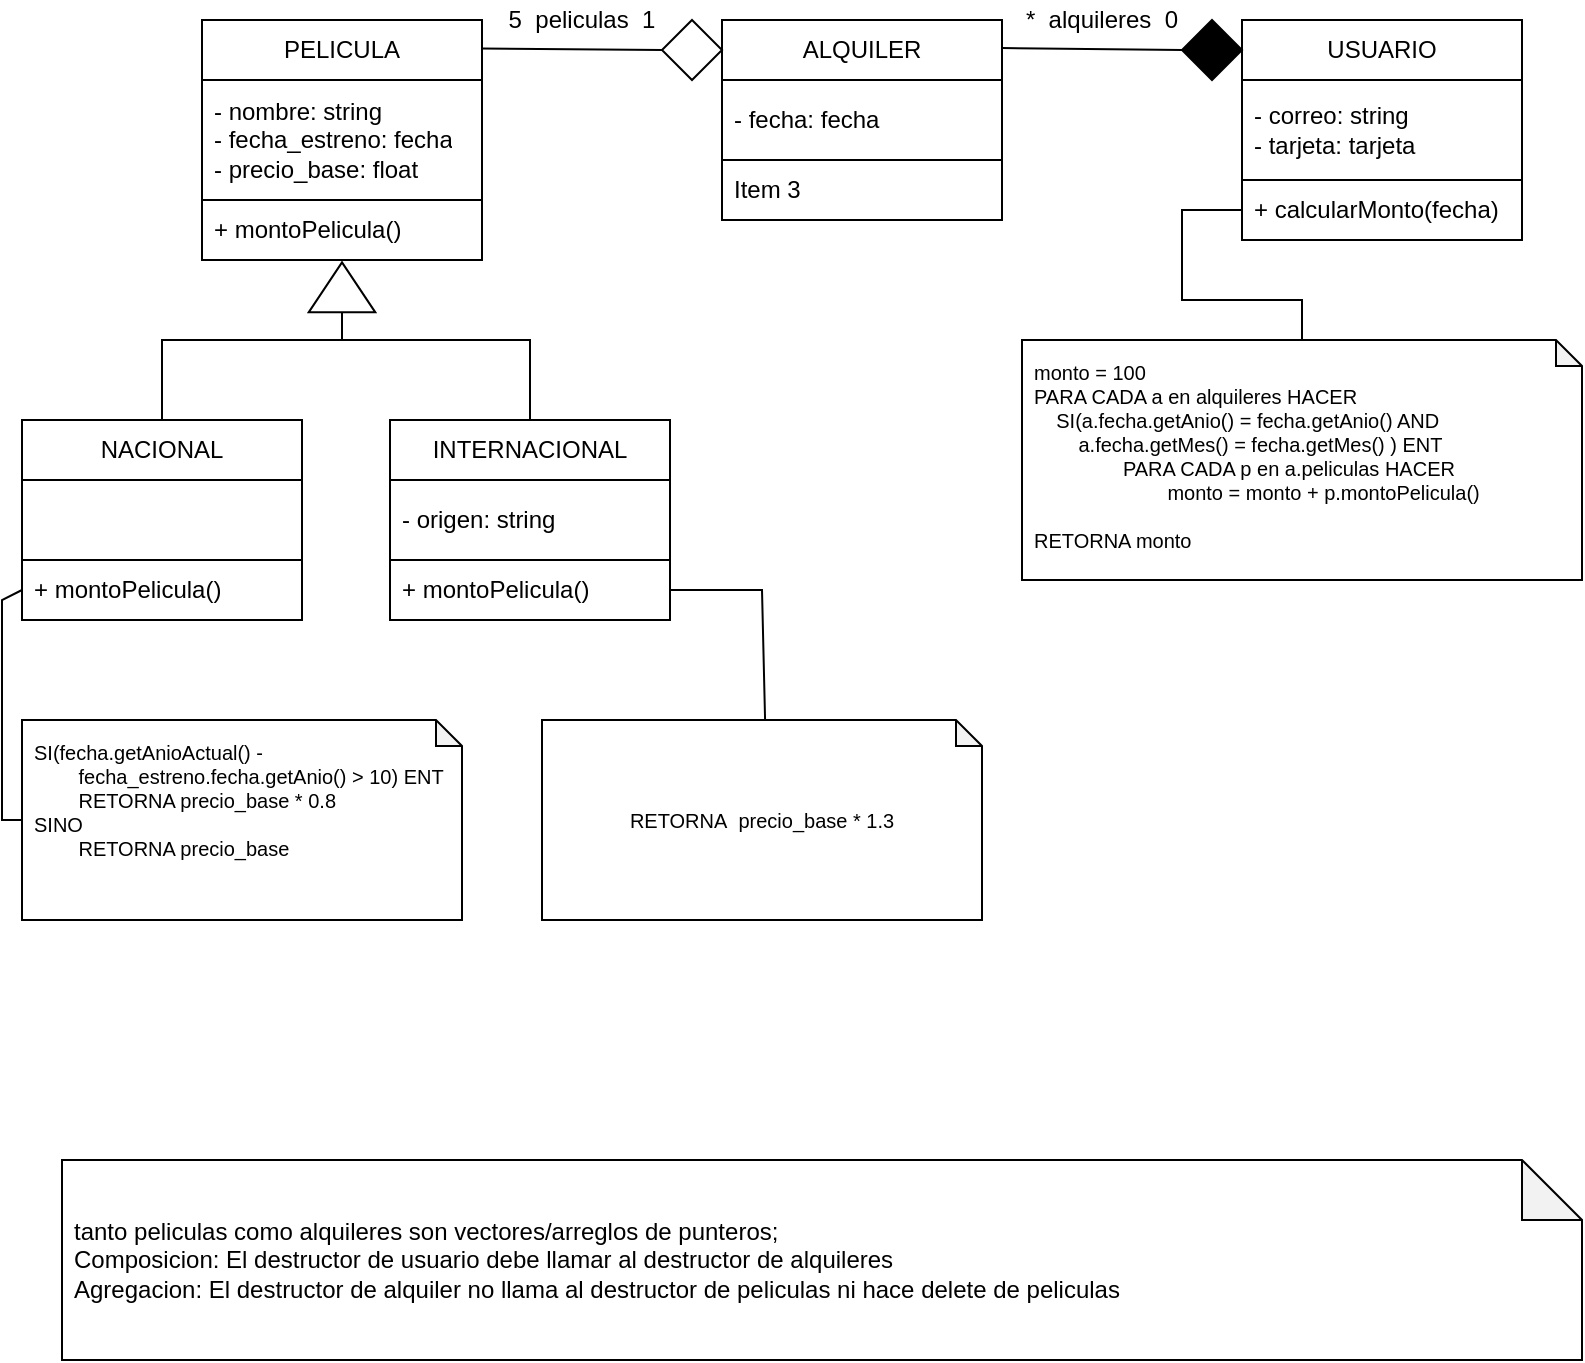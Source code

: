 <mxfile version="22.0.3" type="device">
  <diagram name="Página-1" id="EEPCAmMW9igjxWcW5WQs">
    <mxGraphModel dx="880" dy="561" grid="1" gridSize="10" guides="1" tooltips="1" connect="1" arrows="1" fold="1" page="1" pageScale="1" pageWidth="827" pageHeight="1169" math="0" shadow="0">
      <root>
        <mxCell id="0" />
        <mxCell id="1" parent="0" />
        <mxCell id="PgLXaMmoWq8JoKH9Fzph-1" value="PELICULA" style="swimlane;fontStyle=0;childLayout=stackLayout;horizontal=1;startSize=30;horizontalStack=0;resizeParent=1;resizeParentMax=0;resizeLast=0;collapsible=1;marginBottom=0;whiteSpace=wrap;html=1;" parent="1" vertex="1">
          <mxGeometry x="110" y="80" width="140" height="120" as="geometry" />
        </mxCell>
        <mxCell id="PgLXaMmoWq8JoKH9Fzph-2" value="- nombre: string&lt;br&gt;- fecha_estreno: fecha&lt;br&gt;- precio_base: float" style="text;strokeColor=default;fillColor=none;align=left;verticalAlign=middle;spacingLeft=4;spacingRight=4;overflow=hidden;points=[[0,0.5],[1,0.5]];portConstraint=eastwest;rotatable=0;whiteSpace=wrap;html=1;" parent="PgLXaMmoWq8JoKH9Fzph-1" vertex="1">
          <mxGeometry y="30" width="140" height="60" as="geometry" />
        </mxCell>
        <mxCell id="PgLXaMmoWq8JoKH9Fzph-4" value="+ montoPelicula()" style="text;strokeColor=none;fillColor=none;align=left;verticalAlign=middle;spacingLeft=4;spacingRight=4;overflow=hidden;points=[[0,0.5],[1,0.5]];portConstraint=eastwest;rotatable=0;whiteSpace=wrap;html=1;" parent="PgLXaMmoWq8JoKH9Fzph-1" vertex="1">
          <mxGeometry y="90" width="140" height="30" as="geometry" />
        </mxCell>
        <mxCell id="PgLXaMmoWq8JoKH9Fzph-5" value="ALQUILER" style="swimlane;fontStyle=0;childLayout=stackLayout;horizontal=1;startSize=30;horizontalStack=0;resizeParent=1;resizeParentMax=0;resizeLast=0;collapsible=1;marginBottom=0;whiteSpace=wrap;html=1;" parent="1" vertex="1">
          <mxGeometry x="370" y="80" width="140" height="100" as="geometry" />
        </mxCell>
        <mxCell id="PgLXaMmoWq8JoKH9Fzph-6" value="- fecha: fecha" style="text;strokeColor=default;fillColor=none;align=left;verticalAlign=middle;spacingLeft=4;spacingRight=4;overflow=hidden;points=[[0,0.5],[1,0.5]];portConstraint=eastwest;rotatable=0;whiteSpace=wrap;html=1;" parent="PgLXaMmoWq8JoKH9Fzph-5" vertex="1">
          <mxGeometry y="30" width="140" height="40" as="geometry" />
        </mxCell>
        <mxCell id="PgLXaMmoWq8JoKH9Fzph-7" value="Item 3" style="text;strokeColor=none;fillColor=none;align=left;verticalAlign=middle;spacingLeft=4;spacingRight=4;overflow=hidden;points=[[0,0.5],[1,0.5]];portConstraint=eastwest;rotatable=0;whiteSpace=wrap;html=1;" parent="PgLXaMmoWq8JoKH9Fzph-5" vertex="1">
          <mxGeometry y="70" width="140" height="30" as="geometry" />
        </mxCell>
        <mxCell id="PgLXaMmoWq8JoKH9Fzph-11" value="USUARIO" style="swimlane;fontStyle=0;childLayout=stackLayout;horizontal=1;startSize=30;horizontalStack=0;resizeParent=1;resizeParentMax=0;resizeLast=0;collapsible=1;marginBottom=0;whiteSpace=wrap;html=1;" parent="1" vertex="1">
          <mxGeometry x="630" y="80" width="140" height="110" as="geometry" />
        </mxCell>
        <mxCell id="PgLXaMmoWq8JoKH9Fzph-12" value="- correo: string&lt;br&gt;- tarjeta: tarjeta" style="text;strokeColor=default;fillColor=none;align=left;verticalAlign=middle;spacingLeft=4;spacingRight=4;overflow=hidden;points=[[0,0.5],[1,0.5]];portConstraint=eastwest;rotatable=0;whiteSpace=wrap;html=1;" parent="PgLXaMmoWq8JoKH9Fzph-11" vertex="1">
          <mxGeometry y="30" width="140" height="50" as="geometry" />
        </mxCell>
        <mxCell id="PgLXaMmoWq8JoKH9Fzph-13" value="+ calcularMonto(fecha)" style="text;strokeColor=none;fillColor=none;align=left;verticalAlign=middle;spacingLeft=4;spacingRight=4;overflow=hidden;points=[[0,0.5],[1,0.5]];portConstraint=eastwest;rotatable=0;whiteSpace=wrap;html=1;" parent="PgLXaMmoWq8JoKH9Fzph-11" vertex="1">
          <mxGeometry y="80" width="140" height="30" as="geometry" />
        </mxCell>
        <mxCell id="PgLXaMmoWq8JoKH9Fzph-14" value="NACIONAL" style="swimlane;fontStyle=0;childLayout=stackLayout;horizontal=1;startSize=30;horizontalStack=0;resizeParent=1;resizeParentMax=0;resizeLast=0;collapsible=1;marginBottom=0;whiteSpace=wrap;html=1;" parent="1" vertex="1">
          <mxGeometry x="20" y="280" width="140" height="100" as="geometry" />
        </mxCell>
        <mxCell id="PgLXaMmoWq8JoKH9Fzph-15" value="" style="text;strokeColor=default;fillColor=none;align=left;verticalAlign=middle;spacingLeft=4;spacingRight=4;overflow=hidden;points=[[0,0.5],[1,0.5]];portConstraint=eastwest;rotatable=0;whiteSpace=wrap;html=1;" parent="PgLXaMmoWq8JoKH9Fzph-14" vertex="1">
          <mxGeometry y="30" width="140" height="40" as="geometry" />
        </mxCell>
        <mxCell id="PgLXaMmoWq8JoKH9Fzph-16" value="+ montoPelicula()" style="text;strokeColor=none;fillColor=none;align=left;verticalAlign=middle;spacingLeft=4;spacingRight=4;overflow=hidden;points=[[0,0.5],[1,0.5]];portConstraint=eastwest;rotatable=0;whiteSpace=wrap;html=1;" parent="PgLXaMmoWq8JoKH9Fzph-14" vertex="1">
          <mxGeometry y="70" width="140" height="30" as="geometry" />
        </mxCell>
        <mxCell id="PgLXaMmoWq8JoKH9Fzph-17" value="INTERNACIONAL" style="swimlane;fontStyle=0;childLayout=stackLayout;horizontal=1;startSize=30;horizontalStack=0;resizeParent=1;resizeParentMax=0;resizeLast=0;collapsible=1;marginBottom=0;whiteSpace=wrap;html=1;" parent="1" vertex="1">
          <mxGeometry x="204" y="280" width="140" height="100" as="geometry" />
        </mxCell>
        <mxCell id="PgLXaMmoWq8JoKH9Fzph-18" value="- origen: string" style="text;strokeColor=default;fillColor=none;align=left;verticalAlign=middle;spacingLeft=4;spacingRight=4;overflow=hidden;points=[[0,0.5],[1,0.5]];portConstraint=eastwest;rotatable=0;whiteSpace=wrap;html=1;" parent="PgLXaMmoWq8JoKH9Fzph-17" vertex="1">
          <mxGeometry y="30" width="140" height="40" as="geometry" />
        </mxCell>
        <mxCell id="PgLXaMmoWq8JoKH9Fzph-19" value="+ montoPelicula()" style="text;strokeColor=none;fillColor=none;align=left;verticalAlign=middle;spacingLeft=4;spacingRight=4;overflow=hidden;points=[[0,0.5],[1,0.5]];portConstraint=eastwest;rotatable=0;whiteSpace=wrap;html=1;" parent="PgLXaMmoWq8JoKH9Fzph-17" vertex="1">
          <mxGeometry y="70" width="140" height="30" as="geometry" />
        </mxCell>
        <mxCell id="PgLXaMmoWq8JoKH9Fzph-20" value="" style="triangle;whiteSpace=wrap;html=1;rotation=-90;" parent="1" vertex="1">
          <mxGeometry x="167.5" y="197" width="25" height="33.33" as="geometry" />
        </mxCell>
        <mxCell id="PgLXaMmoWq8JoKH9Fzph-21" value="" style="endArrow=none;html=1;rounded=0;entryX=0;entryY=0.5;entryDx=0;entryDy=0;exitX=0.5;exitY=0;exitDx=0;exitDy=0;" parent="1" source="PgLXaMmoWq8JoKH9Fzph-14" target="PgLXaMmoWq8JoKH9Fzph-20" edge="1">
          <mxGeometry width="50" height="50" relative="1" as="geometry">
            <mxPoint x="370" y="300" as="sourcePoint" />
            <mxPoint x="420" y="250" as="targetPoint" />
            <Array as="points">
              <mxPoint x="90" y="240" />
              <mxPoint x="180" y="240" />
            </Array>
          </mxGeometry>
        </mxCell>
        <mxCell id="PgLXaMmoWq8JoKH9Fzph-22" value="" style="endArrow=none;html=1;rounded=0;entryX=0.5;entryY=0;entryDx=0;entryDy=0;exitX=0;exitY=0.5;exitDx=0;exitDy=0;" parent="1" source="PgLXaMmoWq8JoKH9Fzph-20" target="PgLXaMmoWq8JoKH9Fzph-17" edge="1">
          <mxGeometry width="50" height="50" relative="1" as="geometry">
            <mxPoint x="190" y="290" as="sourcePoint" />
            <mxPoint x="240" y="240" as="targetPoint" />
            <Array as="points">
              <mxPoint x="180" y="240" />
              <mxPoint x="274" y="240" />
            </Array>
          </mxGeometry>
        </mxCell>
        <mxCell id="PgLXaMmoWq8JoKH9Fzph-23" value="" style="rhombus;whiteSpace=wrap;html=1;" parent="1" vertex="1">
          <mxGeometry x="340" y="80" width="30" height="30" as="geometry" />
        </mxCell>
        <mxCell id="PgLXaMmoWq8JoKH9Fzph-24" value="" style="endArrow=none;html=1;rounded=0;entryX=0;entryY=0.5;entryDx=0;entryDy=0;exitX=0.998;exitY=0.119;exitDx=0;exitDy=0;exitPerimeter=0;" parent="1" source="PgLXaMmoWq8JoKH9Fzph-1" target="PgLXaMmoWq8JoKH9Fzph-23" edge="1">
          <mxGeometry width="50" height="50" relative="1" as="geometry">
            <mxPoint x="290" y="140" as="sourcePoint" />
            <mxPoint x="340" y="90" as="targetPoint" />
          </mxGeometry>
        </mxCell>
        <mxCell id="PgLXaMmoWq8JoKH9Fzph-25" value="5&amp;nbsp; peliculas&amp;nbsp; 1" style="text;html=1;strokeColor=none;fillColor=none;align=center;verticalAlign=middle;whiteSpace=wrap;rounded=0;" parent="1" vertex="1">
          <mxGeometry x="260" y="70" width="80" height="20" as="geometry" />
        </mxCell>
        <mxCell id="PgLXaMmoWq8JoKH9Fzph-26" value="" style="rhombus;whiteSpace=wrap;html=1;fillColor=#000000;" parent="1" vertex="1">
          <mxGeometry x="600" y="80" width="30" height="30" as="geometry" />
        </mxCell>
        <mxCell id="PgLXaMmoWq8JoKH9Fzph-27" value="" style="endArrow=none;html=1;rounded=0;entryX=0;entryY=0.5;entryDx=0;entryDy=0;exitX=0.998;exitY=0.119;exitDx=0;exitDy=0;exitPerimeter=0;" parent="1" target="PgLXaMmoWq8JoKH9Fzph-26" edge="1">
          <mxGeometry width="50" height="50" relative="1" as="geometry">
            <mxPoint x="510" y="94" as="sourcePoint" />
            <mxPoint x="600" y="90" as="targetPoint" />
          </mxGeometry>
        </mxCell>
        <mxCell id="PgLXaMmoWq8JoKH9Fzph-28" value="*&amp;nbsp; alquileres&amp;nbsp; 0" style="text;html=1;strokeColor=none;fillColor=none;align=center;verticalAlign=middle;whiteSpace=wrap;rounded=0;" parent="1" vertex="1">
          <mxGeometry x="510" y="70" width="100" height="20" as="geometry" />
        </mxCell>
        <mxCell id="PgLXaMmoWq8JoKH9Fzph-30" value="RETORNA&amp;nbsp; precio_base * 1.3" style="shape=note;whiteSpace=wrap;html=1;backgroundOutline=1;darkOpacity=0.05;size=13;align=center;verticalAlign=middle;perimeterSpacing=0;fontSize=10;spacing=6;" parent="1" vertex="1">
          <mxGeometry x="280" y="430" width="220" height="100" as="geometry" />
        </mxCell>
        <mxCell id="PgLXaMmoWq8JoKH9Fzph-31" value="SI(fecha.getAnioActual() - &lt;span style=&quot;white-space: pre; font-size: 10px;&quot;&gt;&#x9;&lt;/span&gt;fecha_estreno.fecha.getAnio() &amp;gt; 10) ENT&lt;br style=&quot;font-size: 10px;&quot;&gt;&lt;span style=&quot;white-space: pre; font-size: 10px;&quot;&gt;&#x9;&lt;/span&gt;RETORNA precio_base * 0.8&lt;br&gt;SINO&lt;br&gt;&lt;span style=&quot;white-space: pre;&quot;&gt;&#x9;&lt;/span&gt;RETORNA precio_base" style="shape=note;whiteSpace=wrap;html=1;backgroundOutline=1;darkOpacity=0.05;size=13;align=left;verticalAlign=top;perimeterSpacing=0;fontSize=10;spacing=6;" parent="1" vertex="1">
          <mxGeometry x="20" y="430" width="220" height="100" as="geometry" />
        </mxCell>
        <mxCell id="PgLXaMmoWq8JoKH9Fzph-32" value="" style="endArrow=none;html=1;rounded=0;entryX=0;entryY=0.5;entryDx=0;entryDy=0;exitX=0;exitY=0.5;exitDx=0;exitDy=0;exitPerimeter=0;" parent="1" source="PgLXaMmoWq8JoKH9Fzph-31" target="PgLXaMmoWq8JoKH9Fzph-16" edge="1">
          <mxGeometry width="50" height="50" relative="1" as="geometry">
            <mxPoint x="400" y="400" as="sourcePoint" />
            <mxPoint x="450" y="350" as="targetPoint" />
            <Array as="points">
              <mxPoint x="10" y="480" />
              <mxPoint x="10" y="370" />
            </Array>
          </mxGeometry>
        </mxCell>
        <mxCell id="PgLXaMmoWq8JoKH9Fzph-34" value="monto = 100&lt;br&gt;PARA CADA a en alquileres HACER&lt;br&gt;&lt;span style=&quot;&quot;&gt;&lt;span style=&quot;white-space: pre;&quot;&gt;&amp;nbsp;&amp;nbsp;&amp;nbsp;&amp;nbsp;&lt;/span&gt;&lt;/span&gt;SI(a.fecha.getAnio() = fecha.getAnio() AND&lt;br&gt;&lt;span style=&quot;&quot;&gt;&lt;span style=&quot;white-space: pre;&quot;&gt;&amp;nbsp;&amp;nbsp;&amp;nbsp;&amp;nbsp;&lt;/span&gt;&lt;/span&gt;&lt;span style=&quot;&quot;&gt;&lt;span style=&quot;white-space: pre;&quot;&gt;&amp;nbsp;&amp;nbsp;&amp;nbsp;&amp;nbsp;&lt;/span&gt;&lt;/span&gt;a.fecha.getMes() = fecha.getMes()&amp;nbsp;) ENT&lt;br&gt;&lt;span style=&quot;white-space: pre;&quot;&gt;&#x9;&lt;/span&gt;&lt;span style=&quot;white-space: pre;&quot;&gt;&#x9;&lt;/span&gt;PARA CADA p en a.peliculas HACER&lt;br&gt;&lt;span style=&quot;white-space: pre;&quot;&gt;&#x9;&lt;/span&gt;&lt;span style=&quot;white-space: pre;&quot;&gt;&#x9;&lt;/span&gt;&lt;span style=&quot;white-space: pre;&quot;&gt;&#x9;&lt;/span&gt;monto = monto + p.montoPelicula()&lt;br&gt;&lt;br&gt;RETORNA monto" style="shape=note;whiteSpace=wrap;html=1;backgroundOutline=1;darkOpacity=0.05;size=13;align=left;verticalAlign=top;perimeterSpacing=0;fontSize=10;spacing=6;" parent="1" vertex="1">
          <mxGeometry x="520" y="240" width="280" height="120" as="geometry" />
        </mxCell>
        <mxCell id="PgLXaMmoWq8JoKH9Fzph-36" value="" style="endArrow=none;html=1;rounded=0;entryX=0;entryY=0.5;entryDx=0;entryDy=0;exitX=0.5;exitY=0;exitDx=0;exitDy=0;exitPerimeter=0;" parent="1" source="PgLXaMmoWq8JoKH9Fzph-34" target="PgLXaMmoWq8JoKH9Fzph-13" edge="1">
          <mxGeometry width="50" height="50" relative="1" as="geometry">
            <mxPoint x="350" y="300" as="sourcePoint" />
            <mxPoint x="400" y="250" as="targetPoint" />
            <Array as="points">
              <mxPoint x="660" y="220" />
              <mxPoint x="600" y="220" />
              <mxPoint x="600" y="175" />
            </Array>
          </mxGeometry>
        </mxCell>
        <mxCell id="PgLXaMmoWq8JoKH9Fzph-37" value="" style="endArrow=none;html=1;rounded=0;entryX=1;entryY=0.5;entryDx=0;entryDy=0;exitX=0.507;exitY=-0.001;exitDx=0;exitDy=0;exitPerimeter=0;" parent="1" source="PgLXaMmoWq8JoKH9Fzph-30" target="PgLXaMmoWq8JoKH9Fzph-19" edge="1">
          <mxGeometry width="50" height="50" relative="1" as="geometry">
            <mxPoint x="280" y="390" as="sourcePoint" />
            <mxPoint x="330" y="340" as="targetPoint" />
            <Array as="points">
              <mxPoint x="390" y="365" />
            </Array>
          </mxGeometry>
        </mxCell>
        <mxCell id="Iry4VhwNyvhJ8Cnnzd1P-1" value="&lt;div&gt;tanto peliculas como alquileres son vectores/arreglos de punteros;&lt;/div&gt;&lt;div&gt;Composicion: El destructor de usuario debe llamar al destructor de alquileres&lt;/div&gt;&lt;div&gt;Agregacion: El destructor de alquiler no llama al destructor de peliculas ni hace delete de peliculas&lt;/div&gt;" style="shape=note;whiteSpace=wrap;html=1;backgroundOutline=1;darkOpacity=0.05;align=left;spacing=6;" vertex="1" parent="1">
          <mxGeometry x="40" y="650" width="760" height="100" as="geometry" />
        </mxCell>
      </root>
    </mxGraphModel>
  </diagram>
</mxfile>
